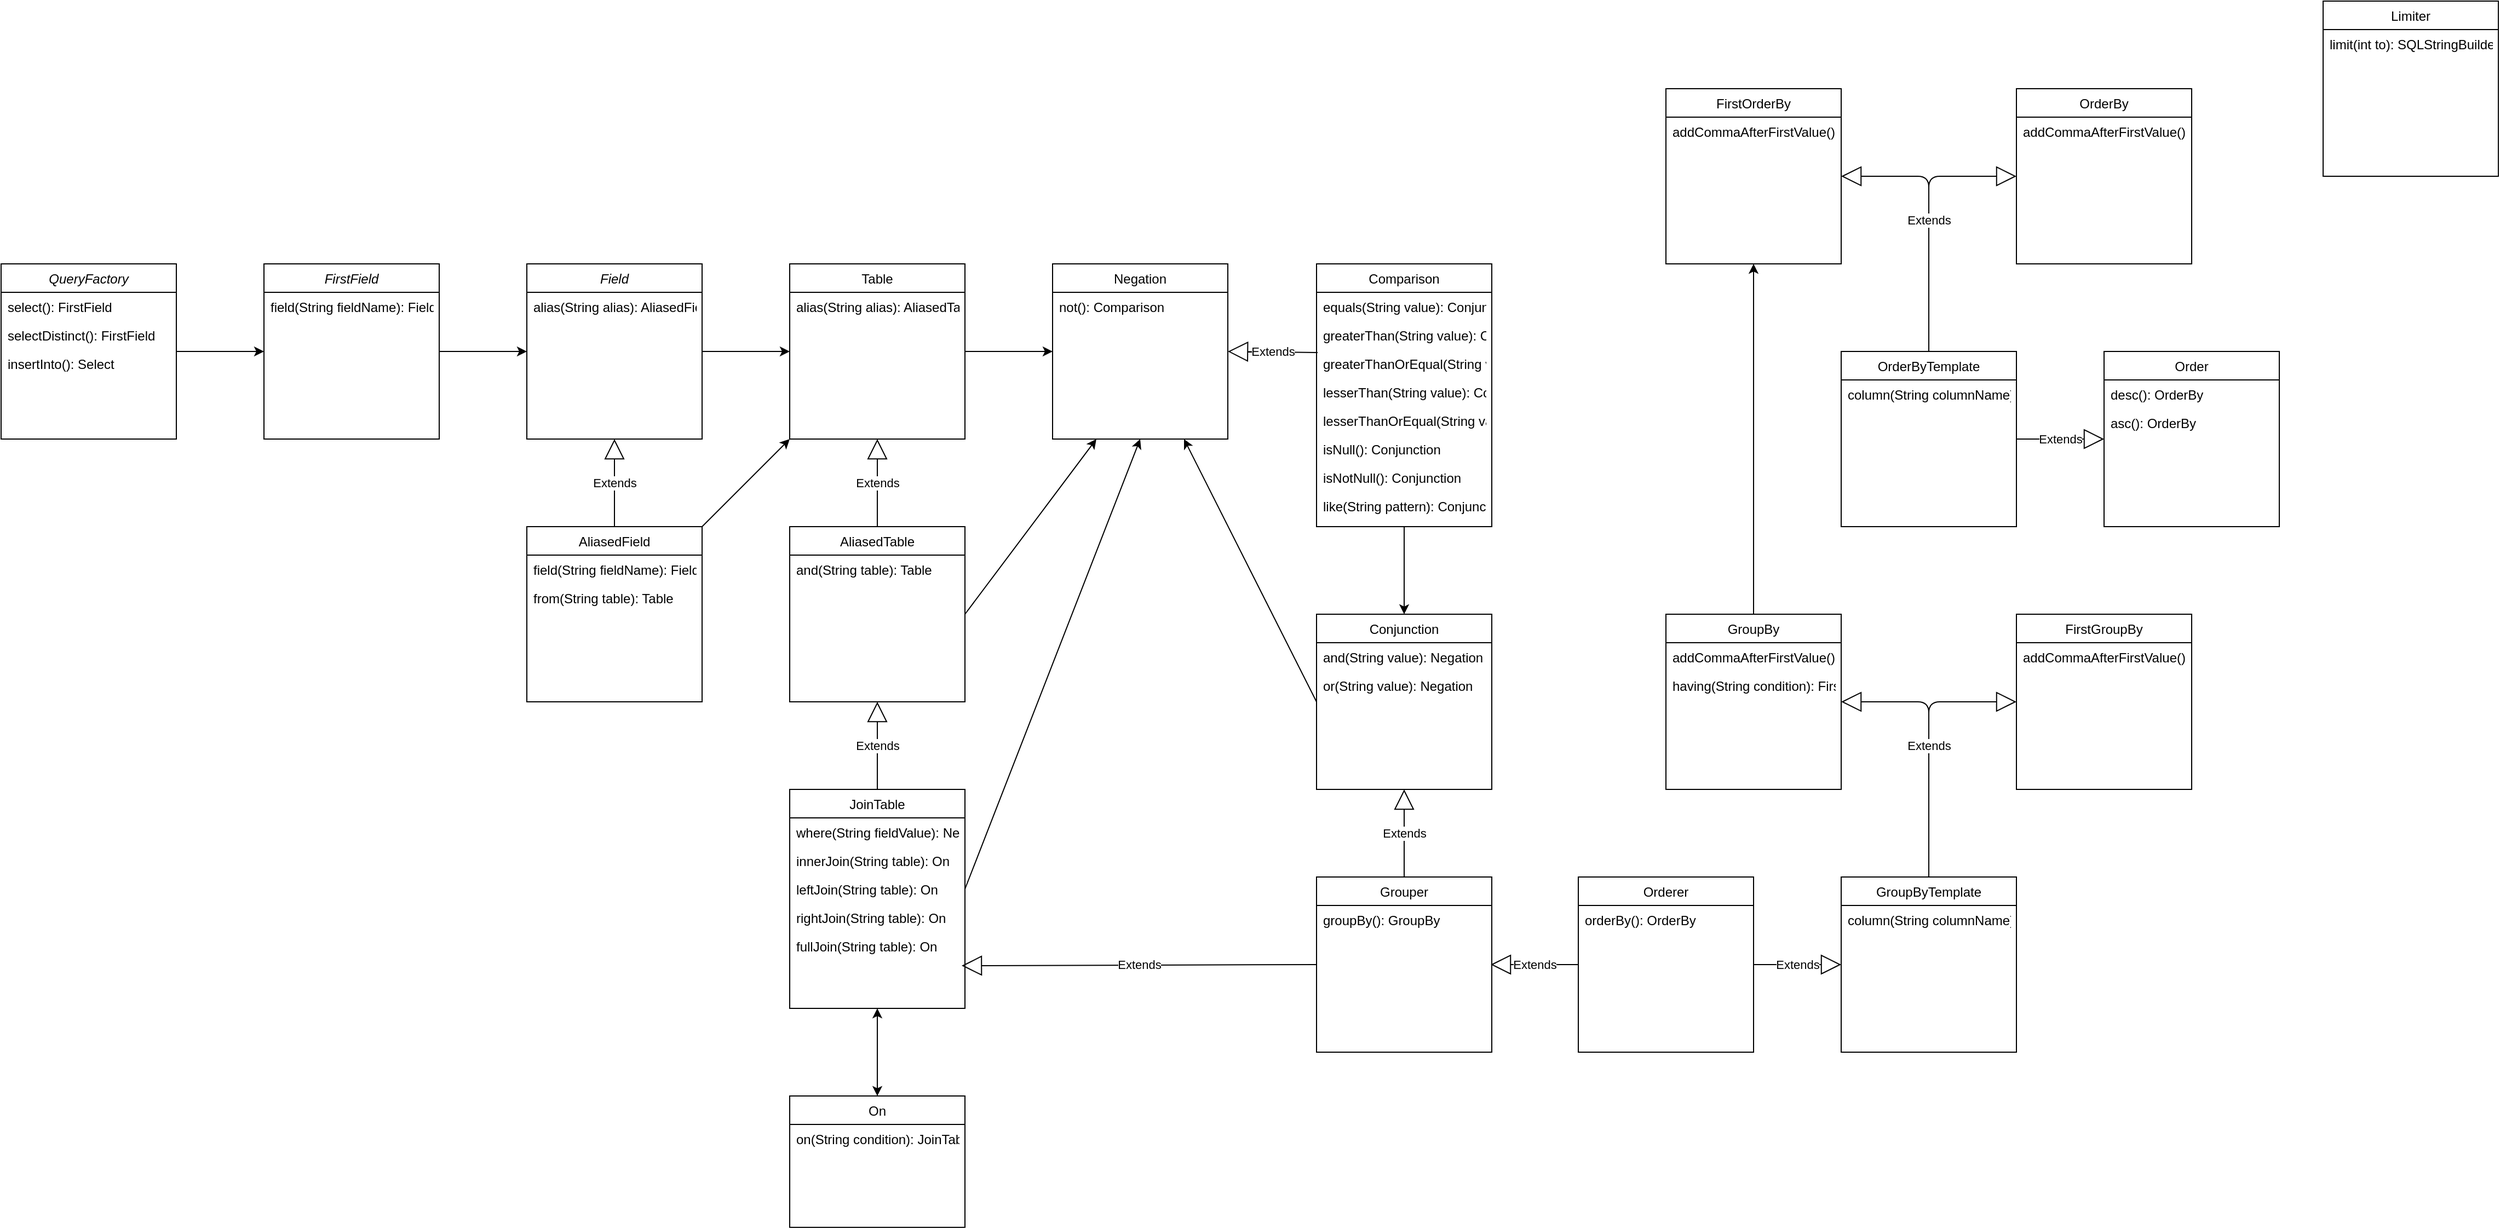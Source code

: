 <mxfile version="14.6.6" type="device"><diagram id="C5RBs43oDa-KdzZeNtuy" name="Page-1"><mxGraphModel dx="1026" dy="450" grid="1" gridSize="10" guides="1" tooltips="1" connect="1" arrows="1" fold="1" page="1" pageScale="1" pageWidth="827" pageHeight="1169" math="0" shadow="0"><root><mxCell id="WIyWlLk6GJQsqaUBKTNV-0"/><mxCell id="WIyWlLk6GJQsqaUBKTNV-1" parent="WIyWlLk6GJQsqaUBKTNV-0"/><mxCell id="zkfFHV4jXpPFQw0GAbJ--0" value="Field" style="swimlane;fontStyle=2;align=center;verticalAlign=top;childLayout=stackLayout;horizontal=1;startSize=26;horizontalStack=0;resizeParent=1;resizeLast=0;collapsible=1;marginBottom=0;rounded=0;shadow=0;strokeWidth=1;" parent="WIyWlLk6GJQsqaUBKTNV-1" vertex="1"><mxGeometry x="520" y="280" width="160" height="160" as="geometry"><mxRectangle x="230" y="140" width="160" height="26" as="alternateBounds"/></mxGeometry></mxCell><mxCell id="h24zk3NHVWU1S0sZ4Jsn-0" value="alias(String alias): AliasedField" style="text;align=left;verticalAlign=top;spacingLeft=4;spacingRight=4;overflow=hidden;rotatable=0;points=[[0,0.5],[1,0.5]];portConstraint=eastwest;" parent="zkfFHV4jXpPFQw0GAbJ--0" vertex="1"><mxGeometry y="26" width="160" height="26" as="geometry"/></mxCell><mxCell id="zkfFHV4jXpPFQw0GAbJ--17" value="Table" style="swimlane;fontStyle=0;align=center;verticalAlign=top;childLayout=stackLayout;horizontal=1;startSize=26;horizontalStack=0;resizeParent=1;resizeLast=0;collapsible=1;marginBottom=0;rounded=0;shadow=0;strokeWidth=1;" parent="WIyWlLk6GJQsqaUBKTNV-1" vertex="1"><mxGeometry x="760" y="280" width="160" height="160" as="geometry"><mxRectangle x="550" y="140" width="160" height="26" as="alternateBounds"/></mxGeometry></mxCell><mxCell id="zkfFHV4jXpPFQw0GAbJ--24" value="alias(String alias): AliasedTable" style="text;align=left;verticalAlign=top;spacingLeft=4;spacingRight=4;overflow=hidden;rotatable=0;points=[[0,0.5],[1,0.5]];portConstraint=eastwest;" parent="zkfFHV4jXpPFQw0GAbJ--17" vertex="1"><mxGeometry y="26" width="160" height="26" as="geometry"/></mxCell><mxCell id="h24zk3NHVWU1S0sZ4Jsn-3" value="Conjunction" style="swimlane;fontStyle=0;align=center;verticalAlign=top;childLayout=stackLayout;horizontal=1;startSize=26;horizontalStack=0;resizeParent=1;resizeLast=0;collapsible=1;marginBottom=0;rounded=0;shadow=0;strokeWidth=1;" parent="WIyWlLk6GJQsqaUBKTNV-1" vertex="1"><mxGeometry x="1241" y="600" width="160" height="160" as="geometry"><mxRectangle x="550" y="140" width="160" height="26" as="alternateBounds"/></mxGeometry></mxCell><mxCell id="h24zk3NHVWU1S0sZ4Jsn-6" value="and(String value): Negation" style="text;align=left;verticalAlign=top;spacingLeft=4;spacingRight=4;overflow=hidden;rotatable=0;points=[[0,0.5],[1,0.5]];portConstraint=eastwest;" parent="h24zk3NHVWU1S0sZ4Jsn-3" vertex="1"><mxGeometry y="26" width="160" height="26" as="geometry"/></mxCell><mxCell id="h24zk3NHVWU1S0sZ4Jsn-32" value="or(String value): Negation" style="text;align=left;verticalAlign=top;spacingLeft=4;spacingRight=4;overflow=hidden;rotatable=0;points=[[0,0.5],[1,0.5]];portConstraint=eastwest;" parent="h24zk3NHVWU1S0sZ4Jsn-3" vertex="1"><mxGeometry y="52" width="160" height="26" as="geometry"/></mxCell><mxCell id="h24zk3NHVWU1S0sZ4Jsn-11" value="QueryFactory" style="swimlane;fontStyle=2;align=center;verticalAlign=top;childLayout=stackLayout;horizontal=1;startSize=26;horizontalStack=0;resizeParent=1;resizeLast=0;collapsible=1;marginBottom=0;rounded=0;shadow=0;strokeWidth=1;" parent="WIyWlLk6GJQsqaUBKTNV-1" vertex="1"><mxGeometry x="40" y="280" width="160" height="160" as="geometry"><mxRectangle x="230" y="140" width="160" height="26" as="alternateBounds"/></mxGeometry></mxCell><mxCell id="h24zk3NHVWU1S0sZ4Jsn-12" value="select(): FirstField" style="text;align=left;verticalAlign=top;spacingLeft=4;spacingRight=4;overflow=hidden;rotatable=0;points=[[0,0.5],[1,0.5]];portConstraint=eastwest;" parent="h24zk3NHVWU1S0sZ4Jsn-11" vertex="1"><mxGeometry y="26" width="160" height="26" as="geometry"/></mxCell><mxCell id="h24zk3NHVWU1S0sZ4Jsn-14" value="selectDistinct(): FirstField" style="text;align=left;verticalAlign=top;spacingLeft=4;spacingRight=4;overflow=hidden;rotatable=0;points=[[0,0.5],[1,0.5]];portConstraint=eastwest;" parent="h24zk3NHVWU1S0sZ4Jsn-11" vertex="1"><mxGeometry y="52" width="160" height="26" as="geometry"/></mxCell><mxCell id="h1repfMXLiARq4BlfmfQ-0" value="insertInto(): Select" style="text;align=left;verticalAlign=top;spacingLeft=4;spacingRight=4;overflow=hidden;rotatable=0;points=[[0,0.5],[1,0.5]];portConstraint=eastwest;" parent="h24zk3NHVWU1S0sZ4Jsn-11" vertex="1"><mxGeometry y="78" width="160" height="26" as="geometry"/></mxCell><mxCell id="h24zk3NHVWU1S0sZ4Jsn-25" value="AliasedField" style="swimlane;fontStyle=0;align=center;verticalAlign=top;childLayout=stackLayout;horizontal=1;startSize=26;horizontalStack=0;resizeParent=1;resizeLast=0;collapsible=1;marginBottom=0;rounded=0;shadow=0;strokeWidth=1;" parent="WIyWlLk6GJQsqaUBKTNV-1" vertex="1"><mxGeometry x="520" y="520" width="160" height="160" as="geometry"><mxRectangle x="550" y="140" width="160" height="26" as="alternateBounds"/></mxGeometry></mxCell><mxCell id="h1repfMXLiARq4BlfmfQ-2" value="field(String fieldName): Field" style="text;align=left;verticalAlign=top;spacingLeft=4;spacingRight=4;overflow=hidden;rotatable=0;points=[[0,0.5],[1,0.5]];portConstraint=eastwest;" parent="h24zk3NHVWU1S0sZ4Jsn-25" vertex="1"><mxGeometry y="26" width="160" height="26" as="geometry"/></mxCell><mxCell id="h24zk3NHVWU1S0sZ4Jsn-28" value="from(String table): Table" style="text;align=left;verticalAlign=top;spacingLeft=4;spacingRight=4;overflow=hidden;rotatable=0;points=[[0,0.5],[1,0.5]];portConstraint=eastwest;" parent="h24zk3NHVWU1S0sZ4Jsn-25" vertex="1"><mxGeometry y="52" width="160" height="26" as="geometry"/></mxCell><mxCell id="h24zk3NHVWU1S0sZ4Jsn-30" value="" style="endArrow=classic;html=1;entryX=0;entryY=0.5;entryDx=0;entryDy=0;" parent="WIyWlLk6GJQsqaUBKTNV-1" target="zkfFHV4jXpPFQw0GAbJ--17" edge="1"><mxGeometry width="50" height="50" relative="1" as="geometry"><mxPoint x="680" y="360" as="sourcePoint"/><mxPoint x="760" y="397" as="targetPoint"/></mxGeometry></mxCell><mxCell id="h24zk3NHVWU1S0sZ4Jsn-34" value="On" style="swimlane;fontStyle=0;align=center;verticalAlign=top;childLayout=stackLayout;horizontal=1;startSize=26;horizontalStack=0;resizeParent=1;resizeLast=0;collapsible=1;marginBottom=0;rounded=0;shadow=0;strokeWidth=1;" parent="WIyWlLk6GJQsqaUBKTNV-1" vertex="1"><mxGeometry x="760" y="1040" width="160" height="120" as="geometry"><mxRectangle x="550" y="140" width="160" height="26" as="alternateBounds"/></mxGeometry></mxCell><mxCell id="h24zk3NHVWU1S0sZ4Jsn-35" value="on(String condition): JoinTable" style="text;align=left;verticalAlign=top;spacingLeft=4;spacingRight=4;overflow=hidden;rotatable=0;points=[[0,0.5],[1,0.5]];portConstraint=eastwest;" parent="h24zk3NHVWU1S0sZ4Jsn-34" vertex="1"><mxGeometry y="26" width="160" height="26" as="geometry"/></mxCell><mxCell id="h24zk3NHVWU1S0sZ4Jsn-38" value="" style="endArrow=classic;startArrow=classic;html=1;entryX=0.5;entryY=1;entryDx=0;entryDy=0;exitX=0.5;exitY=0;exitDx=0;exitDy=0;" parent="WIyWlLk6GJQsqaUBKTNV-1" source="h24zk3NHVWU1S0sZ4Jsn-34" target="h1repfMXLiARq4BlfmfQ-13" edge="1"><mxGeometry width="50" height="50" relative="1" as="geometry"><mxPoint x="870" y="1050" as="sourcePoint"/><mxPoint x="840" y="560" as="targetPoint"/></mxGeometry></mxCell><mxCell id="h24zk3NHVWU1S0sZ4Jsn-42" value="" style="endArrow=classic;html=1;entryX=0;entryY=1;entryDx=0;entryDy=0;exitX=1;exitY=0;exitDx=0;exitDy=0;" parent="WIyWlLk6GJQsqaUBKTNV-1" source="h24zk3NHVWU1S0sZ4Jsn-25" target="zkfFHV4jXpPFQw0GAbJ--17" edge="1"><mxGeometry width="50" height="50" relative="1" as="geometry"><mxPoint x="680" y="530" as="sourcePoint"/><mxPoint x="760" y="531" as="targetPoint"/></mxGeometry></mxCell><mxCell id="h24zk3NHVWU1S0sZ4Jsn-43" value="Negation" style="swimlane;fontStyle=0;align=center;verticalAlign=top;childLayout=stackLayout;horizontal=1;startSize=26;horizontalStack=0;resizeParent=1;resizeLast=0;collapsible=1;marginBottom=0;rounded=0;shadow=0;strokeWidth=1;" parent="WIyWlLk6GJQsqaUBKTNV-1" vertex="1"><mxGeometry x="1000" y="280" width="160" height="160" as="geometry"><mxRectangle x="550" y="140" width="160" height="26" as="alternateBounds"/></mxGeometry></mxCell><mxCell id="h24zk3NHVWU1S0sZ4Jsn-48" value="not(): Comparison" style="text;align=left;verticalAlign=top;spacingLeft=4;spacingRight=4;overflow=hidden;rotatable=0;points=[[0,0.5],[1,0.5]];portConstraint=eastwest;" parent="h24zk3NHVWU1S0sZ4Jsn-43" vertex="1"><mxGeometry y="26" width="160" height="26" as="geometry"/></mxCell><mxCell id="h24zk3NHVWU1S0sZ4Jsn-49" value="" style="endArrow=classic;html=1;entryX=0;entryY=0.5;entryDx=0;entryDy=0;exitX=1;exitY=0.5;exitDx=0;exitDy=0;" parent="WIyWlLk6GJQsqaUBKTNV-1" source="zkfFHV4jXpPFQw0GAbJ--17" target="h24zk3NHVWU1S0sZ4Jsn-43" edge="1"><mxGeometry width="50" height="50" relative="1" as="geometry"><mxPoint x="930" y="390" as="sourcePoint"/><mxPoint x="1010" y="390" as="targetPoint"/></mxGeometry></mxCell><mxCell id="h24zk3NHVWU1S0sZ4Jsn-52" value="FirstField" style="swimlane;fontStyle=2;align=center;verticalAlign=top;childLayout=stackLayout;horizontal=1;startSize=26;horizontalStack=0;resizeParent=1;resizeLast=0;collapsible=1;marginBottom=0;rounded=0;shadow=0;strokeWidth=1;" parent="WIyWlLk6GJQsqaUBKTNV-1" vertex="1"><mxGeometry x="280" y="280" width="160" height="160" as="geometry"><mxRectangle x="230" y="140" width="160" height="26" as="alternateBounds"/></mxGeometry></mxCell><mxCell id="h24zk3NHVWU1S0sZ4Jsn-55" value="field(String fieldName): Field" style="text;align=left;verticalAlign=top;spacingLeft=4;spacingRight=4;overflow=hidden;rotatable=0;points=[[0,0.5],[1,0.5]];portConstraint=eastwest;" parent="h24zk3NHVWU1S0sZ4Jsn-52" vertex="1"><mxGeometry y="26" width="160" height="26" as="geometry"/></mxCell><mxCell id="h24zk3NHVWU1S0sZ4Jsn-60" value="" style="endArrow=classic;html=1;entryX=0;entryY=0.5;entryDx=0;entryDy=0;exitX=1;exitY=0.5;exitDx=0;exitDy=0;" parent="WIyWlLk6GJQsqaUBKTNV-1" source="h24zk3NHVWU1S0sZ4Jsn-52" target="zkfFHV4jXpPFQw0GAbJ--0" edge="1"><mxGeometry width="50" height="50" relative="1" as="geometry"><mxPoint x="440" y="379" as="sourcePoint"/><mxPoint x="520" y="379" as="targetPoint"/></mxGeometry></mxCell><mxCell id="h1repfMXLiARq4BlfmfQ-1" value="" style="endArrow=classic;html=1;entryX=0;entryY=0.5;entryDx=0;entryDy=0;exitX=1;exitY=0.077;exitDx=0;exitDy=0;exitPerimeter=0;" parent="WIyWlLk6GJQsqaUBKTNV-1" source="h1repfMXLiARq4BlfmfQ-0" target="h24zk3NHVWU1S0sZ4Jsn-52" edge="1"><mxGeometry width="50" height="50" relative="1" as="geometry"><mxPoint x="240" y="371" as="sourcePoint"/><mxPoint x="280" y="371" as="targetPoint"/></mxGeometry></mxCell><mxCell id="h1repfMXLiARq4BlfmfQ-3" value="AliasedTable" style="swimlane;fontStyle=0;align=center;verticalAlign=top;childLayout=stackLayout;horizontal=1;startSize=26;horizontalStack=0;resizeParent=1;resizeLast=0;collapsible=1;marginBottom=0;rounded=0;shadow=0;strokeWidth=1;" parent="WIyWlLk6GJQsqaUBKTNV-1" vertex="1"><mxGeometry x="760" y="520" width="160" height="160" as="geometry"><mxRectangle x="550" y="140" width="160" height="26" as="alternateBounds"/></mxGeometry></mxCell><mxCell id="h1repfMXLiARq4BlfmfQ-4" value="and(String table): Table" style="text;align=left;verticalAlign=top;spacingLeft=4;spacingRight=4;overflow=hidden;rotatable=0;points=[[0,0.5],[1,0.5]];portConstraint=eastwest;" parent="h1repfMXLiARq4BlfmfQ-3" vertex="1"><mxGeometry y="26" width="160" height="26" as="geometry"/></mxCell><mxCell id="h1repfMXLiARq4BlfmfQ-11" value="Extends" style="endArrow=block;endSize=16;endFill=0;html=1;exitX=0.5;exitY=0;exitDx=0;exitDy=0;entryX=0.5;entryY=1;entryDx=0;entryDy=0;" parent="WIyWlLk6GJQsqaUBKTNV-1" source="h24zk3NHVWU1S0sZ4Jsn-25" target="zkfFHV4jXpPFQw0GAbJ--0" edge="1"><mxGeometry width="160" relative="1" as="geometry"><mxPoint x="580" y="510" as="sourcePoint"/><mxPoint x="740" y="510" as="targetPoint"/></mxGeometry></mxCell><mxCell id="h1repfMXLiARq4BlfmfQ-12" value="Extends" style="endArrow=block;endSize=16;endFill=0;html=1;exitX=0.5;exitY=0;exitDx=0;exitDy=0;entryX=0.5;entryY=1;entryDx=0;entryDy=0;" parent="WIyWlLk6GJQsqaUBKTNV-1" source="h1repfMXLiARq4BlfmfQ-3" target="zkfFHV4jXpPFQw0GAbJ--17" edge="1"><mxGeometry width="160" relative="1" as="geometry"><mxPoint x="610" y="610" as="sourcePoint"/><mxPoint x="610" y="530" as="targetPoint"/></mxGeometry></mxCell><mxCell id="h1repfMXLiARq4BlfmfQ-13" value="JoinTable" style="swimlane;fontStyle=0;align=center;verticalAlign=top;childLayout=stackLayout;horizontal=1;startSize=26;horizontalStack=0;resizeParent=1;resizeLast=0;collapsible=1;marginBottom=0;rounded=0;shadow=0;strokeWidth=1;" parent="WIyWlLk6GJQsqaUBKTNV-1" vertex="1"><mxGeometry x="760" y="760" width="160" height="200" as="geometry"><mxRectangle x="550" y="140" width="160" height="26" as="alternateBounds"/></mxGeometry></mxCell><mxCell id="h1repfMXLiARq4BlfmfQ-15" value="where(String fieldValue): Negation" style="text;align=left;verticalAlign=top;spacingLeft=4;spacingRight=4;overflow=hidden;rotatable=0;points=[[0,0.5],[1,0.5]];portConstraint=eastwest;" parent="h1repfMXLiARq4BlfmfQ-13" vertex="1"><mxGeometry y="26" width="160" height="26" as="geometry"/></mxCell><mxCell id="h1repfMXLiARq4BlfmfQ-16" value="innerJoin(String table): On" style="text;align=left;verticalAlign=top;spacingLeft=4;spacingRight=4;overflow=hidden;rotatable=0;points=[[0,0.5],[1,0.5]];portConstraint=eastwest;" parent="h1repfMXLiARq4BlfmfQ-13" vertex="1"><mxGeometry y="52" width="160" height="26" as="geometry"/></mxCell><mxCell id="h1repfMXLiARq4BlfmfQ-17" value="leftJoin(String table): On" style="text;align=left;verticalAlign=top;spacingLeft=4;spacingRight=4;overflow=hidden;rotatable=0;points=[[0,0.5],[1,0.5]];portConstraint=eastwest;" parent="h1repfMXLiARq4BlfmfQ-13" vertex="1"><mxGeometry y="78" width="160" height="26" as="geometry"/></mxCell><mxCell id="h1repfMXLiARq4BlfmfQ-18" value="rightJoin(String table): On" style="text;align=left;verticalAlign=top;spacingLeft=4;spacingRight=4;overflow=hidden;rotatable=0;points=[[0,0.5],[1,0.5]];portConstraint=eastwest;" parent="h1repfMXLiARq4BlfmfQ-13" vertex="1"><mxGeometry y="104" width="160" height="26" as="geometry"/></mxCell><mxCell id="h1repfMXLiARq4BlfmfQ-19" value="fullJoin(String table): On" style="text;align=left;verticalAlign=top;spacingLeft=4;spacingRight=4;overflow=hidden;rotatable=0;points=[[0,0.5],[1,0.5]];portConstraint=eastwest;" parent="h1repfMXLiARq4BlfmfQ-13" vertex="1"><mxGeometry y="130" width="160" height="26" as="geometry"/></mxCell><mxCell id="h1repfMXLiARq4BlfmfQ-20" value="Extends" style="endArrow=block;endSize=16;endFill=0;html=1;exitX=0.5;exitY=0;exitDx=0;exitDy=0;entryX=0.5;entryY=1;entryDx=0;entryDy=0;" parent="WIyWlLk6GJQsqaUBKTNV-1" source="h1repfMXLiARq4BlfmfQ-13" target="h1repfMXLiARq4BlfmfQ-3" edge="1"><mxGeometry width="160" relative="1" as="geometry"><mxPoint x="850" y="530" as="sourcePoint"/><mxPoint x="850" y="450" as="targetPoint"/></mxGeometry></mxCell><mxCell id="h1repfMXLiARq4BlfmfQ-21" value="Comparison" style="swimlane;fontStyle=0;align=center;verticalAlign=top;childLayout=stackLayout;horizontal=1;startSize=26;horizontalStack=0;resizeParent=1;resizeLast=0;collapsible=1;marginBottom=0;rounded=0;shadow=0;strokeWidth=1;" parent="WIyWlLk6GJQsqaUBKTNV-1" vertex="1"><mxGeometry x="1241" y="280" width="160" height="240" as="geometry"><mxRectangle x="550" y="140" width="160" height="26" as="alternateBounds"/></mxGeometry></mxCell><mxCell id="h1repfMXLiARq4BlfmfQ-22" value="equals(String value): Conjunction" style="text;align=left;verticalAlign=top;spacingLeft=4;spacingRight=4;overflow=hidden;rotatable=0;points=[[0,0.5],[1,0.5]];portConstraint=eastwest;" parent="h1repfMXLiARq4BlfmfQ-21" vertex="1"><mxGeometry y="26" width="160" height="26" as="geometry"/></mxCell><mxCell id="h1repfMXLiARq4BlfmfQ-23" value="greaterThan(String value): Conjunction" style="text;align=left;verticalAlign=top;spacingLeft=4;spacingRight=4;overflow=hidden;rotatable=0;points=[[0,0.5],[1,0.5]];portConstraint=eastwest;" parent="h1repfMXLiARq4BlfmfQ-21" vertex="1"><mxGeometry y="52" width="160" height="26" as="geometry"/></mxCell><mxCell id="h1repfMXLiARq4BlfmfQ-24" value="greaterThanOrEqual(String value): Conjunction" style="text;align=left;verticalAlign=top;spacingLeft=4;spacingRight=4;overflow=hidden;rotatable=0;points=[[0,0.5],[1,0.5]];portConstraint=eastwest;" parent="h1repfMXLiARq4BlfmfQ-21" vertex="1"><mxGeometry y="78" width="160" height="26" as="geometry"/></mxCell><mxCell id="h1repfMXLiARq4BlfmfQ-25" value="lesserThan(String value): Conjunction" style="text;align=left;verticalAlign=top;spacingLeft=4;spacingRight=4;overflow=hidden;rotatable=0;points=[[0,0.5],[1,0.5]];portConstraint=eastwest;" parent="h1repfMXLiARq4BlfmfQ-21" vertex="1"><mxGeometry y="104" width="160" height="26" as="geometry"/></mxCell><mxCell id="h1repfMXLiARq4BlfmfQ-26" value="lesserThanOrEqual(String value): Conjunction" style="text;align=left;verticalAlign=top;spacingLeft=4;spacingRight=4;overflow=hidden;rotatable=0;points=[[0,0.5],[1,0.5]];portConstraint=eastwest;" parent="h1repfMXLiARq4BlfmfQ-21" vertex="1"><mxGeometry y="130" width="160" height="26" as="geometry"/></mxCell><mxCell id="h1repfMXLiARq4BlfmfQ-32" value="isNull(): Conjunction" style="text;align=left;verticalAlign=top;spacingLeft=4;spacingRight=4;overflow=hidden;rotatable=0;points=[[0,0.5],[1,0.5]];portConstraint=eastwest;" parent="h1repfMXLiARq4BlfmfQ-21" vertex="1"><mxGeometry y="156" width="160" height="26" as="geometry"/></mxCell><mxCell id="h1repfMXLiARq4BlfmfQ-33" value="isNotNull(): Conjunction" style="text;align=left;verticalAlign=top;spacingLeft=4;spacingRight=4;overflow=hidden;rotatable=0;points=[[0,0.5],[1,0.5]];portConstraint=eastwest;" parent="h1repfMXLiARq4BlfmfQ-21" vertex="1"><mxGeometry y="182" width="160" height="26" as="geometry"/></mxCell><mxCell id="h1repfMXLiARq4BlfmfQ-34" value="like(String pattern): Conjunction" style="text;align=left;verticalAlign=top;spacingLeft=4;spacingRight=4;overflow=hidden;rotatable=0;points=[[0,0.5],[1,0.5]];portConstraint=eastwest;" parent="h1repfMXLiARq4BlfmfQ-21" vertex="1"><mxGeometry y="208" width="160" height="32" as="geometry"/></mxCell><mxCell id="h1repfMXLiARq4BlfmfQ-28" value="Extends" style="endArrow=block;endSize=16;endFill=0;html=1;exitX=0.006;exitY=0.115;exitDx=0;exitDy=0;entryX=1;entryY=0.5;entryDx=0;entryDy=0;exitPerimeter=0;" parent="WIyWlLk6GJQsqaUBKTNV-1" source="h1repfMXLiARq4BlfmfQ-24" target="h24zk3NHVWU1S0sZ4Jsn-43" edge="1"><mxGeometry width="160" relative="1" as="geometry"><mxPoint x="850" y="530" as="sourcePoint"/><mxPoint x="850" y="450" as="targetPoint"/></mxGeometry></mxCell><mxCell id="h1repfMXLiARq4BlfmfQ-29" value="" style="endArrow=classic;html=1;entryX=0.5;entryY=0;entryDx=0;entryDy=0;exitX=0.5;exitY=1;exitDx=0;exitDy=0;" parent="WIyWlLk6GJQsqaUBKTNV-1" source="h1repfMXLiARq4BlfmfQ-21" target="h24zk3NHVWU1S0sZ4Jsn-3" edge="1"><mxGeometry width="50" height="50" relative="1" as="geometry"><mxPoint x="1500" y="811" as="sourcePoint"/><mxPoint x="1321" y="470" as="targetPoint"/></mxGeometry></mxCell><mxCell id="h1repfMXLiARq4BlfmfQ-30" value="" style="endArrow=classic;html=1;entryX=0.25;entryY=1;entryDx=0;entryDy=0;exitX=1;exitY=0.5;exitDx=0;exitDy=0;" parent="WIyWlLk6GJQsqaUBKTNV-1" source="h1repfMXLiARq4BlfmfQ-3" target="h24zk3NHVWU1S0sZ4Jsn-43" edge="1"><mxGeometry width="50" height="50" relative="1" as="geometry"><mxPoint x="930" y="450" as="sourcePoint"/><mxPoint x="1010" y="530" as="targetPoint"/></mxGeometry></mxCell><mxCell id="h1repfMXLiARq4BlfmfQ-31" value="" style="endArrow=classic;html=1;entryX=0.5;entryY=1;entryDx=0;entryDy=0;exitX=1;exitY=0.5;exitDx=0;exitDy=0;" parent="WIyWlLk6GJQsqaUBKTNV-1" source="h1repfMXLiARq4BlfmfQ-17" target="h24zk3NHVWU1S0sZ4Jsn-43" edge="1"><mxGeometry width="50" height="50" relative="1" as="geometry"><mxPoint x="930" y="610" as="sourcePoint"/><mxPoint x="1010" y="610" as="targetPoint"/></mxGeometry></mxCell><mxCell id="Hs2EF_9010h0EkMGhD_J-0" value="GroupBy" style="swimlane;fontStyle=0;align=center;verticalAlign=top;childLayout=stackLayout;horizontal=1;startSize=26;horizontalStack=0;resizeParent=1;resizeLast=0;collapsible=1;marginBottom=0;rounded=0;shadow=0;strokeWidth=1;" vertex="1" parent="WIyWlLk6GJQsqaUBKTNV-1"><mxGeometry x="1560" y="600" width="160" height="160" as="geometry"><mxRectangle x="550" y="140" width="160" height="26" as="alternateBounds"/></mxGeometry></mxCell><mxCell id="Hs2EF_9010h0EkMGhD_J-1" value="addCommaAfterFirstValue(): void" style="text;align=left;verticalAlign=top;spacingLeft=4;spacingRight=4;overflow=hidden;rotatable=0;points=[[0,0.5],[1,0.5]];portConstraint=eastwest;" vertex="1" parent="Hs2EF_9010h0EkMGhD_J-0"><mxGeometry y="26" width="160" height="26" as="geometry"/></mxCell><mxCell id="Hs2EF_9010h0EkMGhD_J-45" value="having(String condition): FirstOrderBy" style="text;align=left;verticalAlign=top;spacingLeft=4;spacingRight=4;overflow=hidden;rotatable=0;points=[[0,0.5],[1,0.5]];portConstraint=eastwest;" vertex="1" parent="Hs2EF_9010h0EkMGhD_J-0"><mxGeometry y="52" width="160" height="26" as="geometry"/></mxCell><mxCell id="Hs2EF_9010h0EkMGhD_J-6" value="OrderByTemplate" style="swimlane;fontStyle=0;align=center;verticalAlign=top;childLayout=stackLayout;horizontal=1;startSize=26;horizontalStack=0;resizeParent=1;resizeLast=0;collapsible=1;marginBottom=0;rounded=0;shadow=0;strokeWidth=1;" vertex="1" parent="WIyWlLk6GJQsqaUBKTNV-1"><mxGeometry x="1720" y="360" width="160" height="160" as="geometry"><mxRectangle x="550" y="140" width="160" height="26" as="alternateBounds"/></mxGeometry></mxCell><mxCell id="Hs2EF_9010h0EkMGhD_J-7" value="column(String columnName): Order" style="text;align=left;verticalAlign=top;spacingLeft=4;spacingRight=4;overflow=hidden;rotatable=0;points=[[0,0.5],[1,0.5]];portConstraint=eastwest;" vertex="1" parent="Hs2EF_9010h0EkMGhD_J-6"><mxGeometry y="26" width="160" height="26" as="geometry"/></mxCell><mxCell id="Hs2EF_9010h0EkMGhD_J-11" value="Grouper" style="swimlane;fontStyle=0;align=center;verticalAlign=top;childLayout=stackLayout;horizontal=1;startSize=26;horizontalStack=0;resizeParent=1;resizeLast=0;collapsible=1;marginBottom=0;rounded=0;shadow=0;strokeWidth=1;" vertex="1" parent="WIyWlLk6GJQsqaUBKTNV-1"><mxGeometry x="1241" y="840" width="160" height="160" as="geometry"><mxRectangle x="550" y="140" width="160" height="26" as="alternateBounds"/></mxGeometry></mxCell><mxCell id="Hs2EF_9010h0EkMGhD_J-14" value="groupBy(): GroupBy" style="text;align=left;verticalAlign=top;spacingLeft=4;spacingRight=4;overflow=hidden;rotatable=0;points=[[0,0.5],[1,0.5]];portConstraint=eastwest;" vertex="1" parent="Hs2EF_9010h0EkMGhD_J-11"><mxGeometry y="26" width="160" height="26" as="geometry"/></mxCell><mxCell id="Hs2EF_9010h0EkMGhD_J-15" value="Orderer" style="swimlane;fontStyle=0;align=center;verticalAlign=top;childLayout=stackLayout;horizontal=1;startSize=26;horizontalStack=0;resizeParent=1;resizeLast=0;collapsible=1;marginBottom=0;rounded=0;shadow=0;strokeWidth=1;" vertex="1" parent="WIyWlLk6GJQsqaUBKTNV-1"><mxGeometry x="1480" y="840" width="160" height="160" as="geometry"><mxRectangle x="550" y="140" width="160" height="26" as="alternateBounds"/></mxGeometry></mxCell><mxCell id="Hs2EF_9010h0EkMGhD_J-16" value="orderBy(): OrderBy" style="text;align=left;verticalAlign=top;spacingLeft=4;spacingRight=4;overflow=hidden;rotatable=0;points=[[0,0.5],[1,0.5]];portConstraint=eastwest;" vertex="1" parent="Hs2EF_9010h0EkMGhD_J-15"><mxGeometry y="26" width="160" height="26" as="geometry"/></mxCell><mxCell id="Hs2EF_9010h0EkMGhD_J-18" value="Extends" style="endArrow=block;endSize=16;endFill=0;html=1;exitX=0;exitY=0.5;exitDx=0;exitDy=0;" edge="1" parent="WIyWlLk6GJQsqaUBKTNV-1" source="Hs2EF_9010h0EkMGhD_J-15"><mxGeometry width="160" relative="1" as="geometry"><mxPoint x="1150" y="1100" as="sourcePoint"/><mxPoint x="1400" y="920" as="targetPoint"/></mxGeometry></mxCell><mxCell id="Hs2EF_9010h0EkMGhD_J-19" value="Extends" style="endArrow=block;endSize=16;endFill=0;html=1;exitX=1;exitY=0.5;exitDx=0;exitDy=0;entryX=0;entryY=0.5;entryDx=0;entryDy=0;" edge="1" parent="WIyWlLk6GJQsqaUBKTNV-1" source="Hs2EF_9010h0EkMGhD_J-15" target="Hs2EF_9010h0EkMGhD_J-30"><mxGeometry width="160" relative="1" as="geometry"><mxPoint x="1170" y="930" as="sourcePoint"/><mxPoint x="1560" y="1050" as="targetPoint"/></mxGeometry></mxCell><mxCell id="Hs2EF_9010h0EkMGhD_J-20" value="Extends" style="endArrow=block;endSize=16;endFill=0;html=1;entryX=0.5;entryY=1;entryDx=0;entryDy=0;exitX=0.5;exitY=0;exitDx=0;exitDy=0;" edge="1" parent="WIyWlLk6GJQsqaUBKTNV-1" source="Hs2EF_9010h0EkMGhD_J-11" target="h24zk3NHVWU1S0sZ4Jsn-3"><mxGeometry width="160" relative="1" as="geometry"><mxPoint x="1400" y="800" as="sourcePoint"/><mxPoint x="1401" y="1030" as="targetPoint"/></mxGeometry></mxCell><mxCell id="Hs2EF_9010h0EkMGhD_J-21" value="" style="endArrow=classic;html=1;entryX=0.5;entryY=1;entryDx=0;entryDy=0;exitX=0.5;exitY=0;exitDx=0;exitDy=0;" edge="1" parent="WIyWlLk6GJQsqaUBKTNV-1" source="Hs2EF_9010h0EkMGhD_J-0" target="Hs2EF_9010h0EkMGhD_J-38"><mxGeometry width="50" height="50" relative="1" as="geometry"><mxPoint x="2190" y="370" as="sourcePoint"/><mxPoint x="1870" y="320" as="targetPoint"/></mxGeometry></mxCell><mxCell id="Hs2EF_9010h0EkMGhD_J-22" value="Limiter" style="swimlane;fontStyle=0;align=center;verticalAlign=top;childLayout=stackLayout;horizontal=1;startSize=26;horizontalStack=0;resizeParent=1;resizeLast=0;collapsible=1;marginBottom=0;rounded=0;shadow=0;strokeWidth=1;" vertex="1" parent="WIyWlLk6GJQsqaUBKTNV-1"><mxGeometry x="2160" y="40" width="160" height="160" as="geometry"><mxRectangle x="550" y="140" width="160" height="26" as="alternateBounds"/></mxGeometry></mxCell><mxCell id="Hs2EF_9010h0EkMGhD_J-23" value="limit(int to): SQLStringBuilder" style="text;align=left;verticalAlign=top;spacingLeft=4;spacingRight=4;overflow=hidden;rotatable=0;points=[[0,0.5],[1,0.5]];portConstraint=eastwest;" vertex="1" parent="Hs2EF_9010h0EkMGhD_J-22"><mxGeometry y="26" width="160" height="26" as="geometry"/></mxCell><mxCell id="Hs2EF_9010h0EkMGhD_J-24" value="Order" style="swimlane;fontStyle=0;align=center;verticalAlign=top;childLayout=stackLayout;horizontal=1;startSize=26;horizontalStack=0;resizeParent=1;resizeLast=0;collapsible=1;marginBottom=0;rounded=0;shadow=0;strokeWidth=1;" vertex="1" parent="WIyWlLk6GJQsqaUBKTNV-1"><mxGeometry x="1960" y="360" width="160" height="160" as="geometry"><mxRectangle x="550" y="140" width="160" height="26" as="alternateBounds"/></mxGeometry></mxCell><mxCell id="Hs2EF_9010h0EkMGhD_J-25" value="desc(): OrderBy" style="text;align=left;verticalAlign=top;spacingLeft=4;spacingRight=4;overflow=hidden;rotatable=0;points=[[0,0.5],[1,0.5]];portConstraint=eastwest;" vertex="1" parent="Hs2EF_9010h0EkMGhD_J-24"><mxGeometry y="26" width="160" height="26" as="geometry"/></mxCell><mxCell id="Hs2EF_9010h0EkMGhD_J-26" value="asc(): OrderBy" style="text;align=left;verticalAlign=top;spacingLeft=4;spacingRight=4;overflow=hidden;rotatable=0;points=[[0,0.5],[1,0.5]];portConstraint=eastwest;" vertex="1" parent="Hs2EF_9010h0EkMGhD_J-24"><mxGeometry y="52" width="160" height="26" as="geometry"/></mxCell><mxCell id="Hs2EF_9010h0EkMGhD_J-27" value="Extends" style="endArrow=block;endSize=16;endFill=0;html=1;exitX=1;exitY=0.5;exitDx=0;exitDy=0;entryX=0;entryY=0.5;entryDx=0;entryDy=0;" edge="1" parent="WIyWlLk6GJQsqaUBKTNV-1" source="Hs2EF_9010h0EkMGhD_J-6" target="Hs2EF_9010h0EkMGhD_J-24"><mxGeometry width="160" relative="1" as="geometry"><mxPoint x="1800" y="60" as="sourcePoint"/><mxPoint x="1940" y="450" as="targetPoint"/></mxGeometry></mxCell><mxCell id="Hs2EF_9010h0EkMGhD_J-28" value="Extends" style="endArrow=block;endSize=16;endFill=0;html=1;exitX=0;exitY=0.5;exitDx=0;exitDy=0;" edge="1" parent="WIyWlLk6GJQsqaUBKTNV-1" source="Hs2EF_9010h0EkMGhD_J-11"><mxGeometry width="160" relative="1" as="geometry"><mxPoint x="1331" y="850" as="sourcePoint"/><mxPoint x="917" y="921" as="targetPoint"/></mxGeometry></mxCell><mxCell id="Hs2EF_9010h0EkMGhD_J-29" value="" style="endArrow=classic;html=1;entryX=0.75;entryY=1;entryDx=0;entryDy=0;exitX=0;exitY=0.5;exitDx=0;exitDy=0;" edge="1" parent="WIyWlLk6GJQsqaUBKTNV-1" source="h24zk3NHVWU1S0sZ4Jsn-3" target="h24zk3NHVWU1S0sZ4Jsn-43"><mxGeometry width="50" height="50" relative="1" as="geometry"><mxPoint x="1331" y="530" as="sourcePoint"/><mxPoint x="1331" y="610" as="targetPoint"/></mxGeometry></mxCell><mxCell id="Hs2EF_9010h0EkMGhD_J-30" value="GroupByTemplate" style="swimlane;fontStyle=0;align=center;verticalAlign=top;childLayout=stackLayout;horizontal=1;startSize=26;horizontalStack=0;resizeParent=1;resizeLast=0;collapsible=1;marginBottom=0;rounded=0;shadow=0;strokeWidth=1;" vertex="1" parent="WIyWlLk6GJQsqaUBKTNV-1"><mxGeometry x="1720" y="840" width="160" height="160" as="geometry"><mxRectangle x="550" y="140" width="160" height="26" as="alternateBounds"/></mxGeometry></mxCell><mxCell id="Hs2EF_9010h0EkMGhD_J-31" value="column(String columnName): GroupBy" style="text;align=left;verticalAlign=top;spacingLeft=4;spacingRight=4;overflow=hidden;rotatable=0;points=[[0,0.5],[1,0.5]];portConstraint=eastwest;" vertex="1" parent="Hs2EF_9010h0EkMGhD_J-30"><mxGeometry y="26" width="160" height="26" as="geometry"/></mxCell><mxCell id="Hs2EF_9010h0EkMGhD_J-32" value="FirstGroupBy" style="swimlane;fontStyle=0;align=center;verticalAlign=top;childLayout=stackLayout;horizontal=1;startSize=26;horizontalStack=0;resizeParent=1;resizeLast=0;collapsible=1;marginBottom=0;rounded=0;shadow=0;strokeWidth=1;" vertex="1" parent="WIyWlLk6GJQsqaUBKTNV-1"><mxGeometry x="1880" y="600" width="160" height="160" as="geometry"><mxRectangle x="550" y="140" width="160" height="26" as="alternateBounds"/></mxGeometry></mxCell><mxCell id="Hs2EF_9010h0EkMGhD_J-33" value="addCommaAfterFirstValue(): void" style="text;align=left;verticalAlign=top;spacingLeft=4;spacingRight=4;overflow=hidden;rotatable=0;points=[[0,0.5],[1,0.5]];portConstraint=eastwest;" vertex="1" parent="Hs2EF_9010h0EkMGhD_J-32"><mxGeometry y="26" width="160" height="26" as="geometry"/></mxCell><mxCell id="Hs2EF_9010h0EkMGhD_J-34" value="Extends" style="endArrow=block;endSize=16;endFill=0;html=1;exitX=0.5;exitY=0;exitDx=0;exitDy=0;entryX=1;entryY=0.5;entryDx=0;entryDy=0;" edge="1" parent="WIyWlLk6GJQsqaUBKTNV-1" source="Hs2EF_9010h0EkMGhD_J-30" target="Hs2EF_9010h0EkMGhD_J-0"><mxGeometry width="160" relative="1" as="geometry"><mxPoint x="1650" y="930" as="sourcePoint"/><mxPoint x="1730" y="930" as="targetPoint"/><Array as="points"><mxPoint x="1800" y="680"/></Array></mxGeometry></mxCell><mxCell id="Hs2EF_9010h0EkMGhD_J-36" value="Extends" style="endArrow=block;endSize=16;endFill=0;html=1;exitX=0.5;exitY=0;exitDx=0;exitDy=0;entryX=0;entryY=0.5;entryDx=0;entryDy=0;" edge="1" parent="WIyWlLk6GJQsqaUBKTNV-1" source="Hs2EF_9010h0EkMGhD_J-30" target="Hs2EF_9010h0EkMGhD_J-32"><mxGeometry width="160" relative="1" as="geometry"><mxPoint x="1810" y="850" as="sourcePoint"/><mxPoint x="1730" y="690" as="targetPoint"/><Array as="points"><mxPoint x="1800" y="680"/></Array></mxGeometry></mxCell><mxCell id="Hs2EF_9010h0EkMGhD_J-38" value="FirstOrderBy" style="swimlane;fontStyle=0;align=center;verticalAlign=top;childLayout=stackLayout;horizontal=1;startSize=26;horizontalStack=0;resizeParent=1;resizeLast=0;collapsible=1;marginBottom=0;rounded=0;shadow=0;strokeWidth=1;" vertex="1" parent="WIyWlLk6GJQsqaUBKTNV-1"><mxGeometry x="1560" y="120" width="160" height="160" as="geometry"><mxRectangle x="550" y="140" width="160" height="26" as="alternateBounds"/></mxGeometry></mxCell><mxCell id="Hs2EF_9010h0EkMGhD_J-39" value="addCommaAfterFirstValue(): void" style="text;align=left;verticalAlign=top;spacingLeft=4;spacingRight=4;overflow=hidden;rotatable=0;points=[[0,0.5],[1,0.5]];portConstraint=eastwest;" vertex="1" parent="Hs2EF_9010h0EkMGhD_J-38"><mxGeometry y="26" width="160" height="26" as="geometry"/></mxCell><mxCell id="Hs2EF_9010h0EkMGhD_J-40" value="OrderBy" style="swimlane;fontStyle=0;align=center;verticalAlign=top;childLayout=stackLayout;horizontal=1;startSize=26;horizontalStack=0;resizeParent=1;resizeLast=0;collapsible=1;marginBottom=0;rounded=0;shadow=0;strokeWidth=1;" vertex="1" parent="WIyWlLk6GJQsqaUBKTNV-1"><mxGeometry x="1880" y="120" width="160" height="160" as="geometry"><mxRectangle x="550" y="140" width="160" height="26" as="alternateBounds"/></mxGeometry></mxCell><mxCell id="Hs2EF_9010h0EkMGhD_J-41" value="addCommaAfterFirstValue(): void" style="text;align=left;verticalAlign=top;spacingLeft=4;spacingRight=4;overflow=hidden;rotatable=0;points=[[0,0.5],[1,0.5]];portConstraint=eastwest;" vertex="1" parent="Hs2EF_9010h0EkMGhD_J-40"><mxGeometry y="26" width="160" height="26" as="geometry"/></mxCell><mxCell id="Hs2EF_9010h0EkMGhD_J-42" value="Extends" style="endArrow=block;endSize=16;endFill=0;html=1;exitX=0.5;exitY=0;exitDx=0;exitDy=0;entryX=0;entryY=0.5;entryDx=0;entryDy=0;" edge="1" parent="WIyWlLk6GJQsqaUBKTNV-1" source="Hs2EF_9010h0EkMGhD_J-6" target="Hs2EF_9010h0EkMGhD_J-40"><mxGeometry width="160" relative="1" as="geometry"><mxPoint x="1800" y="340" as="sourcePoint"/><mxPoint x="1870" y="200" as="targetPoint"/><Array as="points"><mxPoint x="1800" y="200"/></Array></mxGeometry></mxCell><mxCell id="Hs2EF_9010h0EkMGhD_J-43" value="Extends" style="endArrow=block;endSize=16;endFill=0;html=1;exitX=0.5;exitY=0;exitDx=0;exitDy=0;entryX=1;entryY=0.5;entryDx=0;entryDy=0;" edge="1" parent="WIyWlLk6GJQsqaUBKTNV-1"><mxGeometry width="160" relative="1" as="geometry"><mxPoint x="1800" y="360" as="sourcePoint"/><mxPoint x="1720" y="200" as="targetPoint"/><Array as="points"><mxPoint x="1800" y="200"/></Array></mxGeometry></mxCell></root></mxGraphModel></diagram></mxfile>
